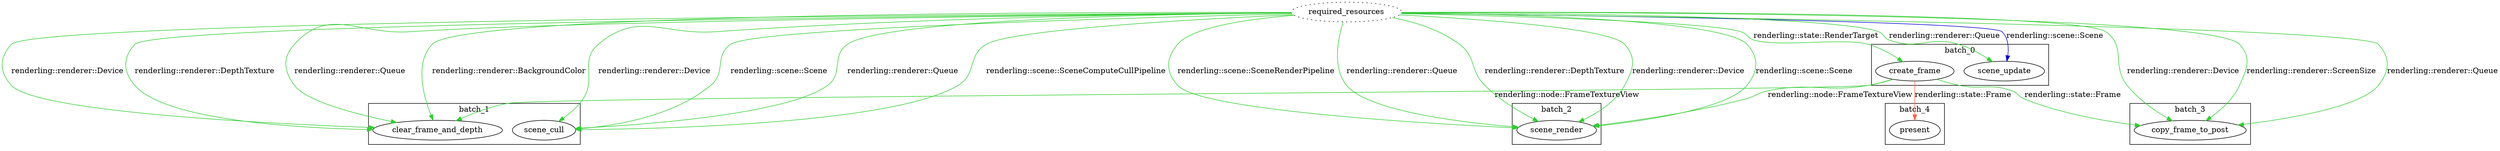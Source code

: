 digraph my_graph {
    subgraph cluster_0 {
        label="batch_0";

        node_0;
        node_1;
    }

    subgraph cluster_1 {
        label="batch_1";

        node_3;
        node_2;
    }

    subgraph cluster_2 {
        label="batch_2";

        node_4;
    }

    subgraph cluster_3 {
        label="batch_3";

        node_5;
    }

    subgraph cluster_4 {
        label="batch_4";

        node_6;
    }

    node_0[label="create_frame"];
    node_1[label="scene_update"];
    node_2[label="clear_frame_and_depth"];
    node_3[label="scene_cull"];
    node_4[label="scene_render"];
    node_5[label="copy_frame_to_post"];
    node_6[label="present"];
    ghost_node[label="required_resources"][style="dotted"];
    ghost_node -> node_2[label="renderling::renderer::DepthTexture"][color="limegreen"];
    ghost_node -> node_4[label="renderling::renderer::DepthTexture"][color="limegreen"];
    ghost_node -> node_2[label="renderling::renderer::Device"][color="limegreen"];
    ghost_node -> node_3[label="renderling::renderer::Device"][color="limegreen"];
    ghost_node -> node_4[label="renderling::renderer::Device"][color="limegreen"];
    ghost_node -> node_5[label="renderling::renderer::Device"][color="limegreen"];
    ghost_node -> node_5[label="renderling::renderer::ScreenSize"][color="limegreen"];
    ghost_node -> node_1[label="renderling::scene::Scene"][color="mediumblue"];
    ghost_node -> node_3[label="renderling::scene::Scene"][color="limegreen"];
    ghost_node -> node_4[label="renderling::scene::Scene"][color="limegreen"];
    ghost_node -> node_4[label="renderling::scene::SceneRenderPipeline"][color="limegreen"];
    ghost_node -> node_1[label="renderling::renderer::Queue"][color="limegreen"];
    ghost_node -> node_2[label="renderling::renderer::Queue"][color="limegreen"];
    ghost_node -> node_3[label="renderling::renderer::Queue"][color="limegreen"];
    ghost_node -> node_4[label="renderling::renderer::Queue"][color="limegreen"];
    ghost_node -> node_5[label="renderling::renderer::Queue"][color="limegreen"];
    ghost_node -> node_2[label="renderling::renderer::BackgroundColor"][color="limegreen"];
    ghost_node -> node_0[label="renderling::state::RenderTarget"][color="limegreen"];
    ghost_node -> node_3[label="renderling::scene::SceneComputeCullPipeline"][color="limegreen"];
    node_0 -> node_5[label="renderling::state::Frame"][color="limegreen"];
    node_0 -> node_6[label="renderling::state::Frame"][color="tomato"];
    node_0 -> node_2[label="renderling::node::FrameTextureView"][color="limegreen"];
    node_0 -> node_4[label="renderling::node::FrameTextureView"][color="limegreen"];
}
